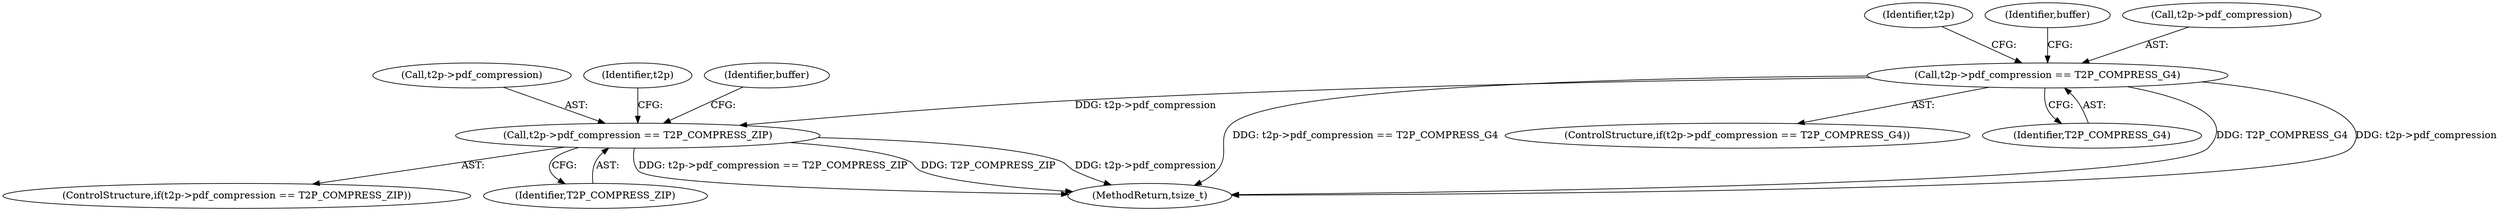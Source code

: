 digraph "0_libtiff_c7153361a4041260719b340f73f2f76@pointer" {
"1000196" [label="(Call,t2p->pdf_compression == T2P_COMPRESS_G4)"];
"1000268" [label="(Call,t2p->pdf_compression == T2P_COMPRESS_ZIP)"];
"1000270" [label="(Identifier,t2p)"];
"1000272" [label="(Identifier,T2P_COMPRESS_ZIP)"];
"1001530" [label="(MethodReturn,tsize_t)"];
"1000196" [label="(Call,t2p->pdf_compression == T2P_COMPRESS_G4)"];
"1000203" [label="(Identifier,buffer)"];
"1000195" [label="(ControlStructure,if(t2p->pdf_compression == T2P_COMPRESS_G4))"];
"1000268" [label="(Call,t2p->pdf_compression == T2P_COMPRESS_ZIP)"];
"1000269" [label="(Call,t2p->pdf_compression)"];
"1000342" [label="(Identifier,t2p)"];
"1000267" [label="(ControlStructure,if(t2p->pdf_compression == T2P_COMPRESS_ZIP))"];
"1000200" [label="(Identifier,T2P_COMPRESS_G4)"];
"1000197" [label="(Call,t2p->pdf_compression)"];
"1000275" [label="(Identifier,buffer)"];
"1000196" -> "1000195"  [label="AST: "];
"1000196" -> "1000200"  [label="CFG: "];
"1000197" -> "1000196"  [label="AST: "];
"1000200" -> "1000196"  [label="AST: "];
"1000203" -> "1000196"  [label="CFG: "];
"1000270" -> "1000196"  [label="CFG: "];
"1000196" -> "1001530"  [label="DDG: T2P_COMPRESS_G4"];
"1000196" -> "1001530"  [label="DDG: t2p->pdf_compression"];
"1000196" -> "1001530"  [label="DDG: t2p->pdf_compression == T2P_COMPRESS_G4"];
"1000196" -> "1000268"  [label="DDG: t2p->pdf_compression"];
"1000268" -> "1000267"  [label="AST: "];
"1000268" -> "1000272"  [label="CFG: "];
"1000269" -> "1000268"  [label="AST: "];
"1000272" -> "1000268"  [label="AST: "];
"1000275" -> "1000268"  [label="CFG: "];
"1000342" -> "1000268"  [label="CFG: "];
"1000268" -> "1001530"  [label="DDG: t2p->pdf_compression"];
"1000268" -> "1001530"  [label="DDG: t2p->pdf_compression == T2P_COMPRESS_ZIP"];
"1000268" -> "1001530"  [label="DDG: T2P_COMPRESS_ZIP"];
}
